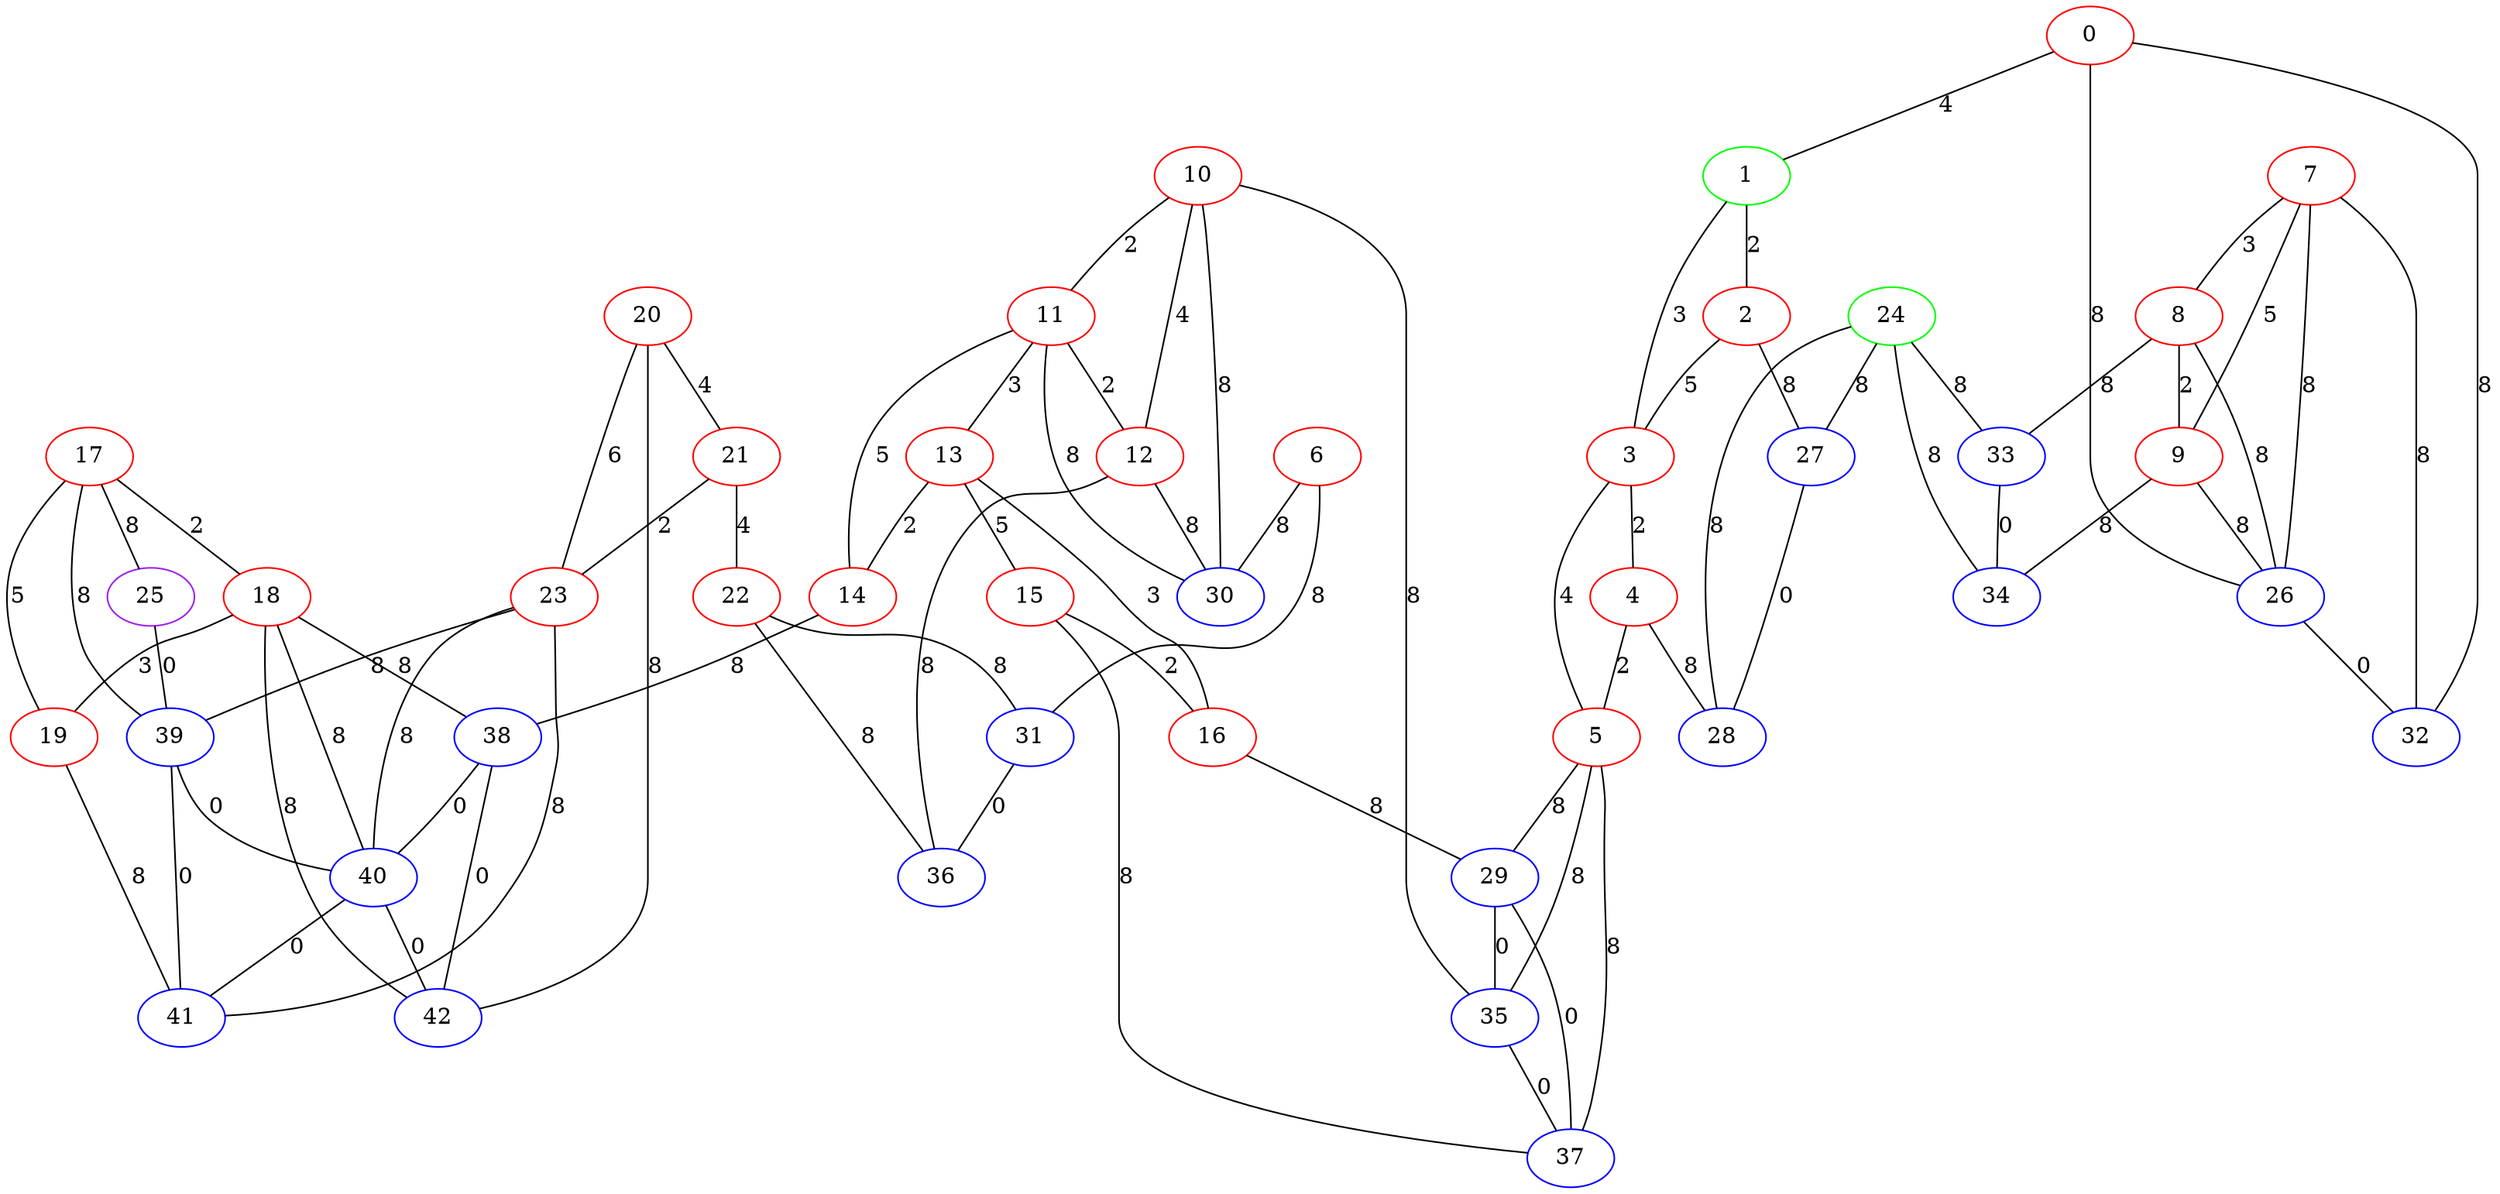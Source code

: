 graph "" {
0 [color=red, weight=1];
1 [color=green, weight=2];
2 [color=red, weight=1];
3 [color=red, weight=1];
4 [color=red, weight=1];
5 [color=red, weight=1];
6 [color=red, weight=1];
7 [color=red, weight=1];
8 [color=red, weight=1];
9 [color=red, weight=1];
10 [color=red, weight=1];
11 [color=red, weight=1];
12 [color=red, weight=1];
13 [color=red, weight=1];
14 [color=red, weight=1];
15 [color=red, weight=1];
16 [color=red, weight=1];
17 [color=red, weight=1];
18 [color=red, weight=1];
19 [color=red, weight=1];
20 [color=red, weight=1];
21 [color=red, weight=1];
22 [color=red, weight=1];
23 [color=red, weight=1];
24 [color=green, weight=2];
25 [color=purple, weight=4];
26 [color=blue, weight=3];
27 [color=blue, weight=3];
28 [color=blue, weight=3];
29 [color=blue, weight=3];
30 [color=blue, weight=3];
31 [color=blue, weight=3];
32 [color=blue, weight=3];
33 [color=blue, weight=3];
34 [color=blue, weight=3];
35 [color=blue, weight=3];
36 [color=blue, weight=3];
37 [color=blue, weight=3];
38 [color=blue, weight=3];
39 [color=blue, weight=3];
40 [color=blue, weight=3];
41 [color=blue, weight=3];
42 [color=blue, weight=3];
0 -- 32  [key=0, label=8];
0 -- 1  [key=0, label=4];
0 -- 26  [key=0, label=8];
1 -- 2  [key=0, label=2];
1 -- 3  [key=0, label=3];
2 -- 27  [key=0, label=8];
2 -- 3  [key=0, label=5];
3 -- 4  [key=0, label=2];
3 -- 5  [key=0, label=4];
4 -- 28  [key=0, label=8];
4 -- 5  [key=0, label=2];
5 -- 35  [key=0, label=8];
5 -- 29  [key=0, label=8];
5 -- 37  [key=0, label=8];
6 -- 30  [key=0, label=8];
6 -- 31  [key=0, label=8];
7 -- 8  [key=0, label=3];
7 -- 9  [key=0, label=5];
7 -- 26  [key=0, label=8];
7 -- 32  [key=0, label=8];
8 -- 9  [key=0, label=2];
8 -- 26  [key=0, label=8];
8 -- 33  [key=0, label=8];
9 -- 26  [key=0, label=8];
9 -- 34  [key=0, label=8];
10 -- 35  [key=0, label=8];
10 -- 11  [key=0, label=2];
10 -- 12  [key=0, label=4];
10 -- 30  [key=0, label=8];
11 -- 30  [key=0, label=8];
11 -- 12  [key=0, label=2];
11 -- 13  [key=0, label=3];
11 -- 14  [key=0, label=5];
12 -- 36  [key=0, label=8];
12 -- 30  [key=0, label=8];
13 -- 16  [key=0, label=3];
13 -- 14  [key=0, label=2];
13 -- 15  [key=0, label=5];
14 -- 38  [key=0, label=8];
15 -- 16  [key=0, label=2];
15 -- 37  [key=0, label=8];
16 -- 29  [key=0, label=8];
17 -- 25  [key=0, label=8];
17 -- 18  [key=0, label=2];
17 -- 19  [key=0, label=5];
17 -- 39  [key=0, label=8];
18 -- 40  [key=0, label=8];
18 -- 42  [key=0, label=8];
18 -- 19  [key=0, label=3];
18 -- 38  [key=0, label=8];
19 -- 41  [key=0, label=8];
20 -- 42  [key=0, label=8];
20 -- 21  [key=0, label=4];
20 -- 23  [key=0, label=6];
21 -- 22  [key=0, label=4];
21 -- 23  [key=0, label=2];
22 -- 36  [key=0, label=8];
22 -- 31  [key=0, label=8];
23 -- 40  [key=0, label=8];
23 -- 41  [key=0, label=8];
23 -- 39  [key=0, label=8];
24 -- 33  [key=0, label=8];
24 -- 34  [key=0, label=8];
24 -- 27  [key=0, label=8];
24 -- 28  [key=0, label=8];
25 -- 39  [key=0, label=0];
26 -- 32  [key=0, label=0];
27 -- 28  [key=0, label=0];
29 -- 35  [key=0, label=0];
29 -- 37  [key=0, label=0];
31 -- 36  [key=0, label=0];
33 -- 34  [key=0, label=0];
35 -- 37  [key=0, label=0];
38 -- 40  [key=0, label=0];
38 -- 42  [key=0, label=0];
39 -- 40  [key=0, label=0];
39 -- 41  [key=0, label=0];
40 -- 41  [key=0, label=0];
40 -- 42  [key=0, label=0];
}
